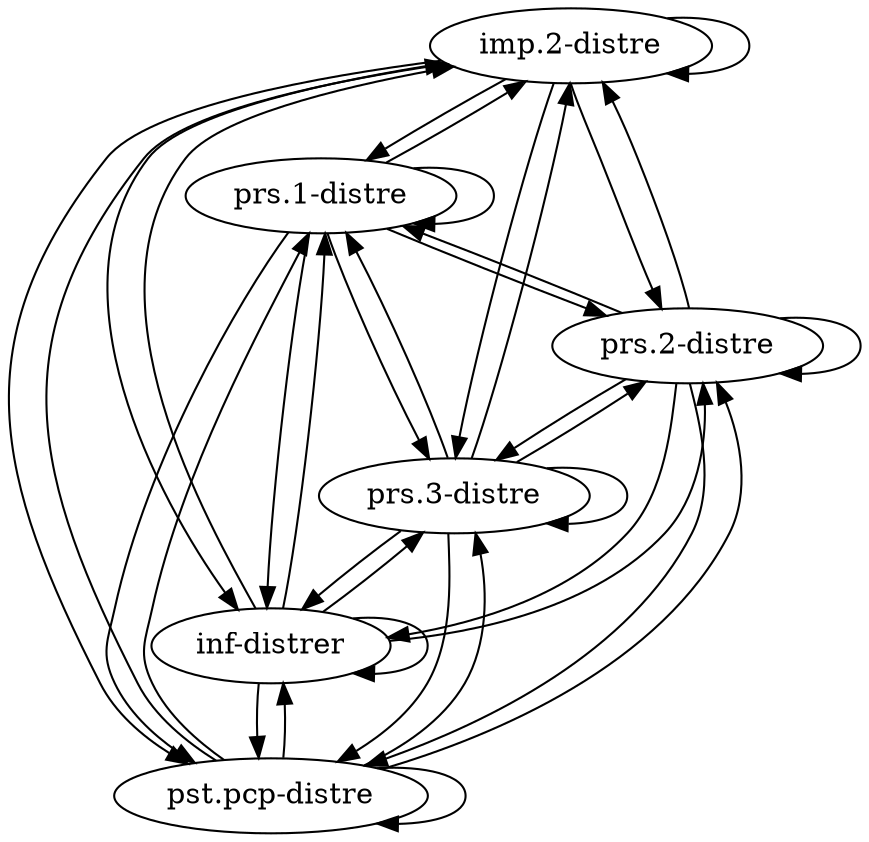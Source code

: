 digraph  {
	node [label="\N"];
	"imp.2-distrE"	 [cell="imp.2",
		label="imp.2-distre",
		tense=imp,
		weight=1.0];
	"imp.2-distrE" -> "imp.2-distrE"	 [weight=1.0];
	"prs.1-distrE"	 [cell="prs.1",
		label="prs.1-distre",
		tense=prs,
		weight=1.0];
	"imp.2-distrE" -> "prs.1-distrE"	 [weight=1.0];
	"pst.pcp-distrE"	 [cell="pst.pcp",
		label="pst.pcp-distre",
		tense="pst.pcp",
		weight=1.0];
	"imp.2-distrE" -> "pst.pcp-distrE"	 [weight=0.11];
	"inf-distrEr"	 [cell=inf,
		label="inf-distrer",
		tense=inf,
		weight=1.0];
	"imp.2-distrE" -> "inf-distrEr"	 [weight=0.15];
	"prs.3-distrE"	 [cell="prs.3",
		label="prs.3-distre",
		tense=prs,
		weight=1.0];
	"imp.2-distrE" -> "prs.3-distrE"	 [weight=1.0];
	"prs.2-distrE"	 [cell="prs.2",
		label="prs.2-distre",
		tense=prs,
		weight=1.0];
	"imp.2-distrE" -> "prs.2-distrE"	 [weight=1.0];
	"prs.1-distrE" -> "imp.2-distrE"	 [weight=1.0];
	"prs.1-distrE" -> "prs.1-distrE"	 [weight=1.0];
	"prs.1-distrE" -> "pst.pcp-distrE"	 [weight=0.11];
	"prs.1-distrE" -> "inf-distrEr"	 [weight=0.15];
	"prs.1-distrE" -> "prs.3-distrE"	 [weight=1.0];
	"prs.1-distrE" -> "prs.2-distrE"	 [weight=1.0];
	"pst.pcp-distrE" -> "imp.2-distrE"	 [weight=0.0];
	"pst.pcp-distrE" -> "prs.1-distrE"	 [weight=0.0];
	"pst.pcp-distrE" -> "pst.pcp-distrE"	 [weight=1.0];
	"pst.pcp-distrE" -> "inf-distrEr"	 [weight=0.07];
	"pst.pcp-distrE" -> "prs.3-distrE"	 [weight=0.0];
	"pst.pcp-distrE" -> "prs.2-distrE"	 [weight=0.0];
	"inf-distrEr" -> "imp.2-distrE"	 [weight=1.0];
	"inf-distrEr" -> "prs.1-distrE"	 [weight=1.0];
	"inf-distrEr" -> "pst.pcp-distrE"	 [weight=1.0];
	"inf-distrEr" -> "inf-distrEr"	 [weight=1.0];
	"inf-distrEr" -> "prs.3-distrE"	 [weight=1.0];
	"inf-distrEr" -> "prs.2-distrE"	 [weight=1.0];
	"prs.3-distrE" -> "imp.2-distrE"	 [weight=1.0];
	"prs.3-distrE" -> "prs.1-distrE"	 [weight=1.0];
	"prs.3-distrE" -> "pst.pcp-distrE"	 [weight=0.11];
	"prs.3-distrE" -> "inf-distrEr"	 [weight=0.15];
	"prs.3-distrE" -> "prs.3-distrE"	 [weight=1.0];
	"prs.3-distrE" -> "prs.2-distrE"	 [weight=1.0];
	"prs.2-distrE" -> "imp.2-distrE"	 [weight=1.0];
	"prs.2-distrE" -> "prs.1-distrE"	 [weight=1.0];
	"prs.2-distrE" -> "pst.pcp-distrE"	 [weight=0.11];
	"prs.2-distrE" -> "inf-distrEr"	 [weight=0.15];
	"prs.2-distrE" -> "prs.3-distrE"	 [weight=1.0];
	"prs.2-distrE" -> "prs.2-distrE"	 [weight=1.0];
}
